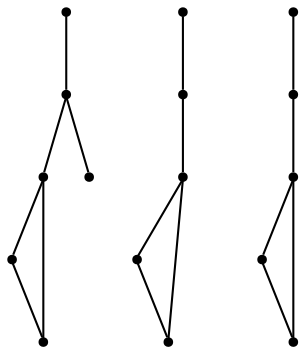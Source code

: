 graph {
  node [shape=point,comment="{\"directed\":false,\"doi\":\"10.1007/978-3-031-22203-0_22\",\"figure\":\"6\"}"]

  v0 [pos="1299.069437006695,1762.27655335942"]
  v1 [pos="1238.5139324793106,1550.337969030987"]
  v2 [pos="1359.621762113194,1671.4464445943217"]
  v3 [pos="1147.682837694436,1716.858351388771"]
  v4 [pos="1087.130448999519,2140.737364087149"]
  v5 [pos="1026.575023957657,1928.7978577379602"]
  v6 [pos="1056.851695218248,1580.616335829224"]
  v7 [pos="1147.682837694436,2049.906206126018"]
  v8 [pos="935.7438655843646,2095.3223097046002"]
  v9 [pos="875.1894420600813,1762.2765533594197"]
  v10 [pos="814.633937532697,1550.337969030987"]
  v11 [pos="844.9095913786052,1959.0730769480972"]
  v12 [pos="935.7438655843646,1671.4464445943217"]
  v13 [pos="723.8017617447217,1716.858351388771"]
  v14 [pos="632.9716843745302,1580.616335829224"]
  v15 [pos="1177.9615437843936,1686.586152591457"]

  v0 -- v1 [id="-1",pos="1299.069437006695,1762.27655335942 1223.3740071385726,1671.447493790355 1177.9625929932856,1626.0282426236731 1238.5139324793106,1550.337969030987"]
  v1 -- v2 [id="-2",pos="1238.5139324793106,1550.337969030987 1299.069405212486,1570.5201767516444 1339.4424546698972,1610.888534626538 1359.621762113194,1671.4464445943217"]
  v3 -- v0 [id="-3",pos="1147.682837694436,1716.858351388771 1188.0559825344737,1726.955559662384 1238.5140278619372,1742.091070875386 1299.069437006695,1762.27655335942"]
  v4 -- v5 [id="-4",pos="1087.130448999519,2140.737364087149 1011.4361001344977,2049.903185713195 966.0205527420603,2004.488131330646 1026.575023957657,1928.7978577379602"]
  v6 -- v3 [id="-5",pos="1056.851695218248,1580.616335829224 1041.7118175688233,1626.0282426236731 1117.4030188071688,1641.1679506208084 1147.682837694436,1716.858351388771"]
  v5 -- v7 [id="-6",pos="1026.575023957657,1928.7978577379602 1087.1314982084111,1948.9799382833405 1127.4962811715216,1989.348423333511 1147.682837694436,2049.906206126018"]
  v8 -- v4 [id="-7",pos="935.7438655843646,2095.3223097046002 976.1138151064132,2105.411251585224 1026.5760572694446,2120.5509595823587 1087.130448999519,2140.737364087149"]
  v9 -- v10 [id="-8",pos="875.1894420600813,1762.2765533594197 799.4940598832724,1671.447493790355 754.078512490835,1626.0282426236731 814.633937532697,1550.337969030987"]
  v11 -- v8 [id="-9",pos="844.9095913786052,1959.0730769480972 829.7738469763308,2004.488131330646 905.4651118030938,2019.6278393277812 935.7438655843646,2095.3223097046002"]
  v10 -- v12 [id="-10",pos="814.633937532697,1550.337969030987 875.1894579571858,1570.5201767516444 915.5583741674467,1610.888534626538 935.7438655843646,1671.4464445943217"]
  v13 -- v9 [id="-11",pos="723.8017617447217,1716.858351388771 764.1717748551879,1726.955559662384 814.6339534298015,1742.091070875386 875.1894420600813,1762.2765533594197"]
  v14 -- v13 [id="-12",pos="632.9716843745302,1580.616335829224 617.8318067251055,1626.0282426236731 693.5272047990189,1641.1679506208084 723.8017617447217,1716.858351388771"]
  v0 -- v2 [id="-13",pos="1299.069437006695,1762.27655335942 1359.621762113194,1671.4464445943217 1359.621762113194,1671.4464445943217 1359.621762113194,1671.4464445943217"]
  v3 -- v15 [id="-14",pos="1147.682837694436,1716.858351388771 1177.9615437843936,1686.586152591457 1177.9615437843936,1686.586152591457 1177.9615437843936,1686.586152591457"]
  v4 -- v7 [id="-15",pos="1087.130448999519,2140.737364087149 1147.682837694436,2049.906206126018 1147.682837694436,2049.906206126018 1147.682837694436,2049.906206126018"]
  v9 -- v12 [id="-16",pos="875.1894420600813,1762.2765533594197 935.7438655843646,1671.4464445943217 935.7438655843646,1671.4464445943217 935.7438655843646,1671.4464445943217"]
}